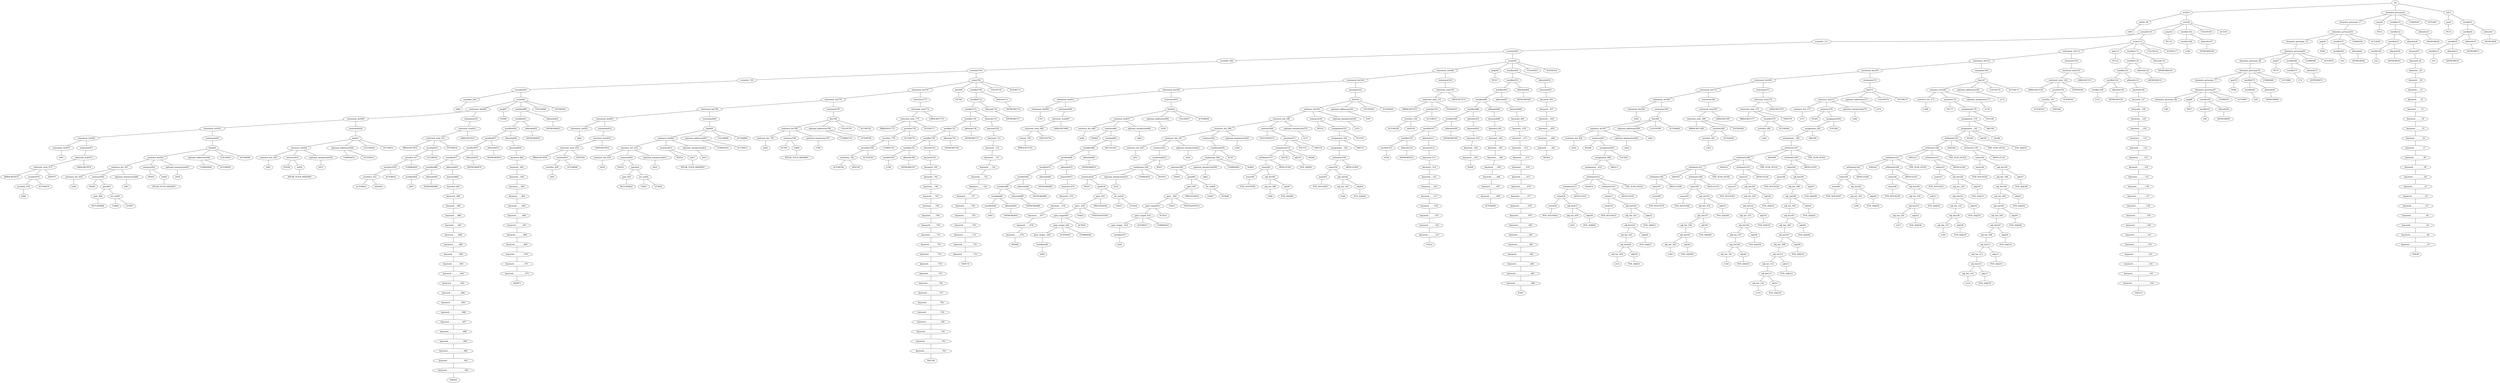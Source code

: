 strict graph {
	S0 -- actlist1
	S0 -- dramatis_personae2
	S0 -- title3

	title3 -- peq4
	title3 -- wordlist5

	wordlist5 -- wordlist6
	wordlist5 -- allwords7

	allwords7 -- ANYWORD8


	wordlist6 -- wordlist9
	wordlist6 -- allwords10

	allwords10 -- ANYWORD11


	wordlist9 -- wordlist12
	wordlist9 -- allwords13

	allwords13 -- ANYWORD14


	wordlist12 -- λ15

	peq4 -- PE16


	dramatis_personae2 -- dramatis_personae_17
	dramatis_personae2 -- peq18
	dramatis_personae2 -- wordlist19
	dramatis_personae2 -- COMMA20
	dramatis_personae2 -- ACTOR21



	wordlist19 -- wordlist22
	wordlist19 -- allwords23

	allwords23 -- ANYWORD24


	wordlist22 -- wordlist25
	wordlist22 -- allwords26

	allwords26 -- keyword27

	keyword27 -- keyword_28

	keyword_28 -- keyword__29

	keyword__29 -- keyword___30

	keyword___30 -- keyword____31

	keyword____31 -- keyword_____32

	keyword_____32 -- keyword______33

	keyword______33 -- keyword_______34

	keyword_______34 -- keyword________35

	keyword________35 -- keyword_________36

	keyword_________36 -- keyword__________37

	keyword__________37 -- keyword___________38

	keyword___________38 -- keyword____________39

	keyword____________39 -- keyword_____________40

	keyword_____________40 -- keyword______________41

	keyword______________41 -- keyword_______________42

	keyword_______________42 -- keyword________________43

	keyword________________43 -- keyword_________________44

	keyword_________________44 -- keyword__________________45

	keyword__________________45 -- keyword___________________46

	keyword___________________46 -- keyword____________________47

	keyword____________________47 -- THE48


	wordlist25 -- wordlist49
	wordlist25 -- allwords50

	allwords50 -- ANYWORD51


	wordlist49 -- λ52

	peq18 -- PE53


	dramatis_personae_17 -- dramatis_personae54

	dramatis_personae54 -- dramatis_personae_55
	dramatis_personae54 -- peq56
	dramatis_personae54 -- wordlist57
	dramatis_personae54 -- COMMA58
	dramatis_personae54 -- ACTOR59



	wordlist57 -- wordlist60
	wordlist57 -- allwords61

	allwords61 -- ANYWORD62


	wordlist60 -- λ63

	peq56 -- PE64


	dramatis_personae_55 -- dramatis_personae65

	dramatis_personae65 -- dramatis_personae_66
	dramatis_personae65 -- peq67
	dramatis_personae65 -- wordlist68
	dramatis_personae65 -- COMMA69
	dramatis_personae65 -- ACTOR70



	wordlist68 -- wordlist71
	wordlist68 -- allwords72

	allwords72 -- ANYWORD73


	wordlist71 -- λ74

	peq67 -- PE75


	dramatis_personae_66 -- dramatis_personae76

	dramatis_personae76 -- dramatis_personae_77
	dramatis_personae76 -- peq78
	dramatis_personae76 -- wordlist79
	dramatis_personae76 -- COMMA80
	dramatis_personae76 -- ACTOR81



	wordlist79 -- wordlist82
	wordlist79 -- allwords83

	allwords83 -- ANYWORD84


	wordlist82 -- λ85

	peq78 -- PE86


	dramatis_personae_77 -- dramatis_personae87

	dramatis_personae87 -- dramatis_personae_88
	dramatis_personae87 -- peq89
	dramatis_personae87 -- wordlist90
	dramatis_personae87 -- COMMA91
	dramatis_personae87 -- ACTOR92



	wordlist90 -- wordlist93
	wordlist90 -- allwords94

	allwords94 -- ANYWORD95


	wordlist93 -- λ96

	peq89 -- PE97


	dramatis_personae_88 -- λ98

	actlist1 -- actlist_99
	actlist1 -- act100

	act100 -- scenelist101
	act100 -- peq102
	act100 -- wordlist103
	act100 -- COLON104
	act100 -- ACT105



	wordlist103 -- wordlist106
	wordlist103 -- allwords107

	allwords107 -- ANYWORD108


	wordlist106 -- λ109

	peq102 -- PE110


	scenelist101 -- scenelist_111
	scenelist101 -- scene112

	scene112 -- statement_list113
	scene112 -- peq114
	scene112 -- wordlist115
	scene112 -- COLON116
	scene112 -- SCENE117



	wordlist115 -- wordlist118
	wordlist115 -- allwords119

	allwords119 -- ANYWORD120


	wordlist118 -- wordlist121
	wordlist118 -- allwords122

	allwords122 -- ANYWORD123


	wordlist121 -- wordlist124
	wordlist121 -- allwords125

	allwords125 -- keyword126

	keyword126 -- keyword_127

	keyword_127 -- keyword__128

	keyword__128 -- keyword___129

	keyword___129 -- keyword____130

	keyword____130 -- keyword_____131

	keyword_____131 -- keyword______132

	keyword______132 -- keyword_______133

	keyword_______133 -- keyword________134

	keyword________134 -- keyword_________135

	keyword_________135 -- keyword__________136

	keyword__________136 -- keyword___________137

	keyword___________137 -- keyword____________138

	keyword____________138 -- keyword_____________139

	keyword_____________139 -- keyword______________140

	keyword______________140 -- keyword_______________141

	keyword_______________141 -- keyword________________142

	keyword________________142 -- keyword_________________143

	keyword_________________143 -- keyword__________________144

	keyword__________________144 -- keyword___________________145

	keyword___________________145 -- keyword____________________146

	keyword____________________146 -- THE147


	wordlist124 -- wordlist148
	wordlist124 -- allwords149

	allwords149 -- ANYWORD150


	wordlist148 -- λ151

	peq114 -- PE152


	statement_list113 -- statement_list153
	statement_list113 -- statement154

	statement154 -- enterexit_stmt155

	enterexit_stmt155 -- enterexit_stmt_156
	enterexit_stmt155 -- LBRACKET157


	enterexit_stmt_156 -- RBRACKET158
	enterexit_stmt_156 -- actorlist159
	enterexit_stmt_156 -- ENTER160


	actorlist159 -- actorlist_161
	actorlist159 -- ACTOR162


	actorlist_161 -- ACTOR163
	actorlist_161 -- AND164




	statement_list153 -- statement_list165
	statement_list153 -- statement166

	statement166 -- line167

	line167 -- sentence_list168
	line167 -- optional_addressee169
	line167 -- COLON170
	line167 -- ACTOR171



	optional_addressee169 -- λ172

	sentence_list168 -- sentence_list_173
	sentence_list168 -- sentence174
	sentence_list168 -- optional_interjection175

	optional_interjection175 -- λ176

	sentence174 -- PE177
	sentence174 -- assignment178

	assignment178 -- assignment_179
	assignment178 -- YOU180


	assignment_179 -- assignment__181
	assignment_179 -- ARE182


	assignment__181 -- arithmetic183
	assignment__181 -- AS184
	assignment__181 -- adj185
	assignment__181 -- AS186


	adj185 -- POS_ADJ187



	arithmetic183 -- arithmetic188
	arithmetic183 -- AND189
	arithmetic183 -- arithmetic190
	arithmetic183 -- THE_SUM_OF191


	arithmetic190 -- value192
	arithmetic190 -- ARTICLE193


	value192 -- noun194
	value192 -- adj_list195

	adj_list195 -- adj_list_196
	adj_list195 -- adj197

	adj197 -- POS_ADJ198


	adj_list_196 -- adj_list199

	adj_list199 -- adj_list_200
	adj_list199 -- adj201

	adj201 -- POS_ADJ202


	adj_list_200 -- adj_list203

	adj_list203 -- adj_list_204
	adj_list203 -- adj205

	adj205 -- POS_ADJ206


	adj_list_204 -- adj_list207

	adj_list207 -- adj_list_208
	adj_list207 -- adj209

	adj209 -- POS_ADJ210


	adj_list_208 -- adj_list211

	adj_list211 -- adj_list_212
	adj_list211 -- adj213

	adj213 -- POS_ADJ214


	adj_list_212 -- adj_list215

	adj_list215 -- adj_list_216
	adj_list215 -- adj217

	adj217 -- POS_ADJ218


	adj_list_216 -- λ219

	noun194 -- POS_NOUN220



	arithmetic188 -- arithmetic221
	arithmetic188 -- AND222
	arithmetic188 -- arithmetic223
	arithmetic188 -- THE_SUM_OF224


	arithmetic223 -- value225
	arithmetic223 -- ARTICLE226


	value225 -- noun227
	value225 -- adj_list228

	adj_list228 -- adj_list_229
	adj_list228 -- adj230

	adj230 -- POS_ADJ231


	adj_list_229 -- adj_list232

	adj_list232 -- adj_list_233
	adj_list232 -- adj234

	adj234 -- POS_ADJ235


	adj_list_233 -- adj_list236

	adj_list236 -- adj_list_237
	adj_list236 -- adj238

	adj238 -- POS_ADJ239


	adj_list_237 -- λ240

	noun227 -- POS_NOUN241



	arithmetic221 -- arithmetic242
	arithmetic221 -- AND243
	arithmetic221 -- arithmetic244
	arithmetic221 -- THE_SUM_OF245


	arithmetic244 -- value246
	arithmetic244 -- ARTICLE247


	value246 -- noun248
	value246 -- adj_list249

	adj_list249 -- adj_list_250
	adj_list249 -- adj251

	adj251 -- POS_ADJ252


	adj_list_250 -- adj_list253

	adj_list253 -- adj_list_254
	adj_list253 -- adj255

	adj255 -- POS_ADJ256


	adj_list_254 -- λ257

	noun248 -- POS_NOUN258



	arithmetic242 -- value259
	arithmetic242 -- ARTICLE260


	value259 -- noun261
	value259 -- adj_list262

	adj_list262 -- adj_list_263
	adj_list262 -- adj264

	adj264 -- POS_ADJ265


	adj_list_263 -- λ266

	noun261 -- POS_NOUN267



	sentence_list_173 -- λ268

	statement_list165 -- statement_list269
	statement_list165 -- statement270

	statement270 -- line271

	line271 -- sentence_list272
	line271 -- optional_addressee273
	line271 -- COLON274
	line271 -- ACTOR275



	optional_addressee273 -- λ276

	sentence_list272 -- sentence_list_277
	sentence_list272 -- sentence278
	sentence_list272 -- optional_interjection279

	optional_interjection279 -- λ280

	sentence278 -- PE281
	sentence278 -- assignment282

	assignment282 -- assignment_283
	assignment282 -- YOU284


	assignment_283 -- assignment__285
	assignment_283 -- ARE286


	assignment__285 -- arithmetic287

	arithmetic287 -- arithmetic288
	arithmetic287 -- AND289
	arithmetic287 -- arithmetic290
	arithmetic287 -- THE_SUM_OF291


	arithmetic290 -- value292
	arithmetic290 -- ARTICLE293


	value292 -- noun294
	value292 -- adj_list295

	adj_list295 -- adj_list_296
	adj_list295 -- adj297

	adj297 -- POS_ADJ298


	adj_list_296 -- adj_list299

	adj_list299 -- adj_list_300
	adj_list299 -- adj301

	adj301 -- POS_ADJ302


	adj_list_300 -- adj_list303

	adj_list303 -- adj_list_304
	adj_list303 -- adj305

	adj305 -- POS_ADJ306


	adj_list_304 -- adj_list307

	adj_list307 -- adj_list_308
	adj_list307 -- adj309

	adj309 -- POS_ADJ310


	adj_list_308 -- adj_list311

	adj_list311 -- adj_list_312
	adj_list311 -- adj313

	adj313 -- POS_ADJ314


	adj_list_312 -- adj_list315

	adj_list315 -- adj_list_316
	adj_list315 -- adj317

	adj317 -- POS_ADJ318


	adj_list_316 -- λ319

	noun294 -- POS_NOUN320



	arithmetic288 -- arithmetic321
	arithmetic288 -- AND322
	arithmetic288 -- arithmetic323
	arithmetic288 -- THE_SUM_OF324


	arithmetic323 -- value325
	arithmetic323 -- ARTICLE326


	value325 -- noun327
	value325 -- adj_list328

	adj_list328 -- adj_list_329
	adj_list328 -- adj330

	adj330 -- POS_ADJ331


	adj_list_329 -- adj_list332

	adj_list332 -- adj_list_333
	adj_list332 -- adj334

	adj334 -- POS_ADJ335


	adj_list_333 -- adj_list336

	adj_list336 -- adj_list_337
	adj_list336 -- adj338

	adj338 -- POS_ADJ339


	adj_list_337 -- adj_list340

	adj_list340 -- adj_list_341
	adj_list340 -- adj342

	adj342 -- POS_ADJ343


	adj_list_341 -- λ344

	noun327 -- POS_NOUN345



	arithmetic321 -- arithmetic346
	arithmetic321 -- AND347
	arithmetic321 -- arithmetic348
	arithmetic321 -- THE_SUM_OF349


	arithmetic348 -- value350
	arithmetic348 -- ARTICLE351


	value350 -- noun352
	value350 -- adj_list353

	adj_list353 -- adj_list_354
	adj_list353 -- adj355

	adj355 -- POS_ADJ356


	adj_list_354 -- adj_list357

	adj_list357 -- adj_list_358
	adj_list357 -- adj359

	adj359 -- POS_ADJ360


	adj_list_358 -- adj_list361

	adj_list361 -- adj_list_362
	adj_list361 -- adj363

	adj363 -- POS_ADJ364


	adj_list_362 -- λ365

	noun352 -- POS_NOUN366



	arithmetic346 -- value367
	arithmetic346 -- ARTICLE368


	value367 -- noun369

	noun369 -- POS_NOUN370



	sentence_list_277 -- λ371

	statement_list269 -- statement_list372
	statement_list269 -- statement373

	statement373 -- enterexit_stmt374

	enterexit_stmt374 -- enterexit_stmt_375
	enterexit_stmt374 -- LBRACKET376


	enterexit_stmt_375 -- RBRACKET377
	enterexit_stmt_375 -- actorlist378
	enterexit_stmt_375 -- EXIT379


	actorlist378 -- actorlist_380
	actorlist378 -- ACTOR381


	actorlist_380 -- λ382


	statement_list372 -- statement_list383
	statement_list372 -- statement384

	statement384 -- enterexit_stmt385

	enterexit_stmt385 -- enterexit_stmt_386
	enterexit_stmt385 -- LBRACKET387


	enterexit_stmt_386 -- RBRACKET388
	enterexit_stmt_386 -- actorlist389
	enterexit_stmt_386 -- ENTER390


	actorlist389 -- actorlist_391
	actorlist389 -- ACTOR392


	actorlist_391 -- λ393


	statement_list383 -- statement_list394
	statement_list383 -- statement395

	statement395 -- line396

	line396 -- sentence_list397
	line396 -- optional_addressee398
	line396 -- COLON399
	line396 -- ACTOR400



	optional_addressee398 -- λ401

	sentence_list397 -- sentence_list_402
	sentence_list397 -- sentence403
	sentence_list397 -- optional_interjection404

	optional_interjection404 -- λ405

	sentence403 -- PE406
	sentence403 -- assignment407

	assignment407 -- assignment_408
	assignment407 -- YOU409


	assignment_408 -- assignment__410
	assignment_408 -- ARE411


	assignment__410 -- arithmetic412

	arithmetic412 -- arithmetic413
	arithmetic412 -- AND414
	arithmetic412 -- arithmetic415
	arithmetic412 -- THE_SUM_OF416


	arithmetic415 -- value417
	arithmetic415 -- ARTICLE418


	value417 -- noun419
	value417 -- adj_list420

	adj_list420 -- adj_list_421
	adj_list420 -- adj422

	adj422 -- POS_ADJ423


	adj_list_421 -- adj_list424

	adj_list424 -- adj_list_425
	adj_list424 -- adj426

	adj426 -- POS_ADJ427


	adj_list_425 -- adj_list428

	adj_list428 -- adj_list_429
	adj_list428 -- adj430

	adj430 -- POS_ADJ431


	adj_list_429 -- λ432

	noun419 -- POS_NOUN433



	arithmetic413 -- value434
	arithmetic413 -- ARTICLE435


	value434 -- noun436
	value434 -- adj_list437

	adj_list437 -- adj_list_438
	adj_list437 -- adj439

	adj439 -- POS_ADJ440


	adj_list_438 -- λ441

	noun436 -- POS_NOUN442



	sentence_list_402 -- λ443

	statement_list394 -- λ444

	scenelist_111 -- scenelist445

	scenelist445 -- scenelist_446
	scenelist445 -- scene447

	scene447 -- statement_list448
	scene447 -- peq449
	scene447 -- wordlist450
	scene447 -- COLON451
	scene447 -- SCENE452



	wordlist450 -- wordlist453
	wordlist450 -- allwords454

	allwords454 -- keyword455

	keyword455 -- keyword_456

	keyword_456 -- keyword__457

	keyword__457 -- keyword___458

	keyword___458 -- keyword____459

	keyword____459 -- keyword_____460

	keyword_____460 -- keyword______461

	keyword______461 -- WE462


	wordlist453 -- wordlist463
	wordlist453 -- allwords464

	allwords464 -- ANYWORD465


	wordlist463 -- wordlist466
	wordlist463 -- allwords467

	allwords467 -- keyword468

	keyword468 -- keyword_469

	keyword_469 -- keyword__470

	keyword__470 -- keyword___471

	keyword___471 -- keyword____472

	keyword____472 -- keyword_____473

	keyword_____473 -- keyword______474

	keyword______474 -- keyword_______475

	keyword_______475 -- keyword________476

	keyword________476 -- keyword_________477

	keyword_________477 -- keyword__________478

	keyword__________478 -- keyword___________479

	keyword___________479 -- keyword____________480

	keyword____________480 -- keyword_____________481

	keyword_____________481 -- keyword______________482

	keyword______________482 -- keyword_______________483

	keyword_______________483 -- keyword________________484

	keyword________________484 -- keyword_________________485

	keyword_________________485 -- keyword__________________486

	keyword__________________486 -- IF487


	wordlist466 -- wordlist488
	wordlist466 -- allwords489

	allwords489 -- keyword490

	keyword490 -- keyword_491

	keyword_491 -- keyword__492

	keyword__492 -- keyword___493

	keyword___493 -- keyword____494

	keyword____494 -- keyword_____495

	keyword_____495 -- keyword______496

	keyword______496 -- keyword_______497

	keyword_______497 -- keyword________498

	keyword________498 -- ACTOR499


	wordlist488 -- wordlist500
	wordlist488 -- allwords501

	allwords501 -- keyword502

	keyword502 -- keyword_503

	keyword_503 -- keyword__504

	keyword__504 -- keyword___505

	keyword___505 -- IS506


	wordlist500 -- wordlist507
	wordlist500 -- allwords508

	allwords508 -- ANYWORD509


	wordlist507 -- wordlist510
	wordlist507 -- allwords511

	allwords511 -- keyword512

	keyword512 -- keyword_513

	keyword_513 -- keyword__514

	keyword__514 -- keyword___515

	keyword___515 -- keyword____516

	keyword____516 -- keyword_____517

	keyword_____517 -- keyword______518

	keyword______518 -- keyword_______519

	keyword_______519 -- keyword________520

	keyword________520 -- keyword_________521

	keyword_________521 -- TO522


	wordlist510 -- wordlist523
	wordlist510 -- allwords524

	allwords524 -- ANYWORD525


	wordlist523 -- λ526

	peq449 -- PE527


	statement_list448 -- statement_list528
	statement_list448 -- statement529

	statement529 -- enterexit_stmt530

	enterexit_stmt530 -- enterexit_stmt_531
	enterexit_stmt530 -- LBRACKET532


	enterexit_stmt_531 -- RBRACKET533
	enterexit_stmt_531 -- actorlist534
	enterexit_stmt_531 -- ENTER535


	actorlist534 -- actorlist_536
	actorlist534 -- ACTOR537


	actorlist_536 -- ACTOR538
	actorlist_536 -- AND539




	statement_list528 -- statement_list540
	statement_list528 -- statement541

	statement541 -- line542

	line542 -- sentence_list543
	line542 -- optional_addressee544
	line542 -- COLON545
	line542 -- ACTOR546



	optional_addressee544 -- λ547

	sentence_list543 -- sentence_list_548
	sentence_list543 -- sentence549
	sentence_list543 -- optional_interjection550

	optional_interjection550 -- λ551

	sentence549 -- PE552
	sentence549 -- assignment553

	assignment553 -- assignment_554
	assignment553 -- YOU555


	assignment_554 -- assignment__556
	assignment_554 -- ARE557


	assignment__556 -- arithmetic558

	arithmetic558 -- value559
	arithmetic558 -- ARTICLE560


	value559 -- noun561
	value559 -- adj_list562

	adj_list562 -- adj_list_563
	adj_list562 -- adj564

	adj564 -- POS_ADJ565


	adj_list_563 -- λ566

	noun561 -- POS_NOUN567



	sentence_list_548 -- sentence_list_568
	sentence_list_548 -- sentence569
	sentence_list_548 -- optional_interjection570

	optional_interjection570 -- λ571

	sentence569 -- QUESTION572
	sentence569 -- question573

	question573 -- comparison574
	question573 -- YOU575
	question573 -- ARE576



	comparison574 -- arithmetic577
	comparison574 -- AS578
	comparison574 -- adj579
	comparison574 -- AS580


	adj579 -- POS_ADJ581



	arithmetic577 -- value582
	arithmetic577 -- ARTICLE583


	value582 -- noun584
	value582 -- adj_list585

	adj_list585 -- adj_list_586
	adj_list585 -- adj587

	adj587 -- POS_ADJ588


	adj_list_586 -- λ589

	noun584 -- POS_NOUN590



	sentence_list_568 -- sentence_list_591
	sentence_list_568 -- sentence592
	sentence_list_568 -- optional_interjection593

	optional_interjection593 -- λ594

	sentence592 -- conditional595

	conditional595 -- conditional_596
	conditional595 -- IF597


	conditional_596 -- sentence598
	conditional_596 -- optional_interjection599
	conditional_596 -- COMMA600
	conditional_596 -- SO601



	optional_interjection599 -- λ602

	sentence598 -- PE603
	sentence598 -- goto604

	goto604 -- goto_605
	goto604 -- let_us606

	let_us606 -- US607
	let_us606 -- LET608



	goto_605 -- goto__609
	goto_605 -- PROCEED610


	goto__609 -- goto_target611
	goto__609 -- TO612
	goto__609 -- POSTHASTE613



	goto_target611 -- goto_target_614
	goto_target611 -- ACT615


	goto_target_614 -- goto_target__616
	goto_target_614 -- SCENE617
	goto_target_614 -- COMMA618



	goto_target__616 -- wordlist619

	wordlist619 -- λ620


	sentence_list_591 -- sentence_list_621
	sentence_list_591 -- sentence622
	sentence_list_591 -- optional_interjection623

	optional_interjection623 -- λ624

	sentence622 -- conditional625

	conditional625 -- conditional_626
	conditional625 -- IF627


	conditional_626 -- sentence628
	conditional_626 -- optional_interjection629
	conditional_626 -- COMMA630
	conditional_626 -- NOT631



	optional_interjection629 -- λ632

	sentence628 -- PE633
	sentence628 -- goto634

	goto634 -- goto_635
	goto634 -- let_us636

	let_us636 -- US637
	let_us636 -- LET638



	goto_635 -- goto__639
	goto_635 -- PROCEED640


	goto__639 -- goto_target641
	goto__639 -- TO642
	goto__639 -- POSTHASTE643



	goto_target641 -- goto_target_644
	goto_target641 -- ACT645


	goto_target_644 -- goto_target__646
	goto_target_644 -- SCENE647
	goto_target_644 -- COMMA648



	goto_target__646 -- wordlist649

	wordlist649 -- λ650


	sentence_list_621 -- λ651

	statement_list540 -- statement_list652
	statement_list540 -- statement653

	statement653 -- line654

	line654 -- sentence_list655
	line654 -- optional_addressee656
	line654 -- COLON657
	line654 -- ACTOR658



	optional_addressee656 -- λ659

	sentence_list655 -- sentence_list_660
	sentence_list655 -- sentence661
	sentence_list655 -- optional_interjection662

	optional_interjection662 -- λ663

	sentence661 -- PE664
	sentence661 -- stackop665

	stackop665 -- wordlist666
	stackop665 -- RECALL667


	wordlist666 -- wordlist668
	wordlist666 -- allwords669

	allwords669 -- ANYWORD670


	wordlist668 -- wordlist671
	wordlist668 -- allwords672

	allwords672 -- keyword673

	keyword673 -- keyword_674

	keyword_674 -- keyword__675

	keyword__675 -- keyword___676

	keyword___676 -- keyword____677

	keyword____677 -- keyword_____678

	keyword_____678 -- keyword______679

	keyword______679 -- WE680


	wordlist671 -- wordlist681
	wordlist671 -- allwords682

	allwords682 -- ANYWORD683


	wordlist681 -- wordlist684
	wordlist681 -- allwords685

	allwords685 -- ANYWORD686


	wordlist684 -- wordlist687
	wordlist684 -- allwords688

	allwords688 -- ANYWORD689


	wordlist687 -- wordlist690
	wordlist687 -- allwords691

	allwords691 -- ANYWORD692


	wordlist690 -- λ693


	sentence_list_660 -- λ694

	statement_list652 -- statement_list695
	statement_list652 -- statement696

	statement696 -- enterexit_stmt697

	enterexit_stmt697 -- enterexit_stmt_698
	enterexit_stmt697 -- LBRACKET699


	enterexit_stmt_698 -- exeunt_700
	enterexit_stmt_698 -- EXEUNT701


	exeunt_700 -- RBRACKET702


	statement_list695 -- λ703

	scenelist_446 -- scenelist704

	scenelist704 -- scenelist_705
	scenelist704 -- scene706

	scene706 -- statement_list707
	scene706 -- peq708
	scene706 -- wordlist709
	scene706 -- COLON710
	scene706 -- SCENE711



	wordlist709 -- wordlist712
	wordlist709 -- allwords713

	allwords713 -- ANYWORD714


	wordlist712 -- wordlist715
	wordlist712 -- allwords716

	allwords716 -- ANYWORD717


	wordlist715 -- wordlist718
	wordlist715 -- allwords719

	allwords719 -- keyword720

	keyword720 -- keyword_721

	keyword_721 -- keyword__722

	keyword__722 -- keyword___723

	keyword___723 -- keyword____724

	keyword____724 -- keyword_____725

	keyword_____725 -- keyword______726

	keyword______726 -- keyword_______727

	keyword_______727 -- keyword________728

	keyword________728 -- keyword_________729

	keyword_________729 -- keyword__________730

	keyword__________730 -- keyword___________731

	keyword___________731 -- keyword____________732

	keyword____________732 -- keyword_____________733

	keyword_____________733 -- AND734


	wordlist718 -- wordlist735
	wordlist718 -- allwords736

	allwords736 -- ANYWORD737


	wordlist735 -- wordlist738
	wordlist735 -- allwords739

	allwords739 -- ANYWORD740


	wordlist738 -- wordlist741
	wordlist738 -- allwords742

	allwords742 -- keyword743

	keyword743 -- keyword_744

	keyword_744 -- keyword__745

	keyword__745 -- keyword___746

	keyword___746 -- keyword____747

	keyword____747 -- keyword_____748

	keyword_____748 -- keyword______749

	keyword______749 -- keyword_______750

	keyword_______750 -- keyword________751

	keyword________751 -- keyword_________752

	keyword_________752 -- keyword__________753

	keyword__________753 -- keyword___________754

	keyword___________754 -- keyword____________755

	keyword____________755 -- keyword_____________756

	keyword_____________756 -- keyword______________757

	keyword______________757 -- keyword_______________758

	keyword_______________758 -- keyword________________759

	keyword________________759 -- keyword_________________760

	keyword_________________760 -- keyword__________________761

	keyword__________________761 -- keyword___________________762

	keyword___________________762 -- keyword____________________763

	keyword____________________763 -- THE764


	wordlist741 -- wordlist765
	wordlist741 -- allwords766

	allwords766 -- ANYWORD767


	wordlist765 -- λ768

	peq708 -- PE769


	statement_list707 -- statement_list770
	statement_list707 -- statement771

	statement771 -- enterexit_stmt772

	enterexit_stmt772 -- enterexit_stmt_773
	enterexit_stmt772 -- LBRACKET774


	enterexit_stmt_773 -- RBRACKET775
	enterexit_stmt_773 -- actorlist776
	enterexit_stmt_773 -- ENTER777


	actorlist776 -- actorlist_778
	actorlist776 -- ACTOR779


	actorlist_778 -- actorlist2780
	actorlist_778 -- COMMA781


	actorlist2780 -- actorlist2_782
	actorlist2780 -- ACTOR783


	actorlist2_782 -- ACTOR784
	actorlist2_782 -- AND785




	statement_list770 -- statement_list786
	statement_list770 -- statement787

	statement787 -- line788

	line788 -- sentence_list789
	line788 -- optional_addressee790
	line788 -- COLON791
	line788 -- ACTOR792



	optional_addressee790 -- COMMA793
	optional_addressee790 -- ACTOR794



	sentence_list789 -- sentence_list_795
	sentence_list789 -- sentence796
	sentence_list789 -- optional_interjection797

	optional_interjection797 -- λ798

	sentence796 -- PE799
	sentence796 -- io800

	io800 -- SPEAK_YOUR_MIND801



	sentence_list_795 -- λ802

	statement_list786 -- statement_list803
	statement_list786 -- statement804

	statement804 -- line805

	line805 -- sentence_list806
	line805 -- optional_addressee807
	line805 -- COLON808
	line805 -- ACTOR809



	optional_addressee807 -- COMMA810
	optional_addressee807 -- ACTOR811



	sentence_list806 -- sentence_list_812
	sentence_list806 -- sentence813
	sentence_list806 -- optional_interjection814

	optional_interjection814 -- λ815

	sentence813 -- PE816
	sentence813 -- io817

	io817 -- SPEAK_YOUR_MIND818



	sentence_list_812 -- sentence_list_819
	sentence_list_812 -- sentence820
	sentence_list_812 -- optional_interjection821

	optional_interjection821 -- λ822

	sentence820 -- PE823
	sentence820 -- goto824

	goto824 -- goto_825
	goto824 -- let_us826

	let_us826 -- US827
	let_us826 -- LET828



	goto_825 -- RETURN829



	sentence_list_819 -- λ830

	statement_list803 -- statement_list831
	statement_list803 -- statement832

	statement832 -- enterexit_stmt833

	enterexit_stmt833 -- enterexit_stmt_834
	enterexit_stmt833 -- LBRACKET835


	enterexit_stmt_834 -- RBRACKET836
	enterexit_stmt_834 -- actorlist837
	enterexit_stmt_834 -- EXIT838


	actorlist837 -- actorlist_839
	actorlist837 -- ACTOR840


	actorlist_839 -- λ841


	statement_list831 -- λ842

	scenelist_705 -- scenelist843

	scenelist843 -- scenelist_844
	scenelist843 -- scene845

	scene845 -- statement_list846
	scene845 -- peq847
	scene845 -- wordlist848
	scene845 -- COLON849
	scene845 -- SCENE850



	wordlist848 -- wordlist851
	wordlist848 -- allwords852

	allwords852 -- ANYWORD853


	wordlist851 -- wordlist854
	wordlist851 -- allwords855

	allwords855 -- ANYWORD856


	wordlist854 -- wordlist857
	wordlist854 -- allwords858

	allwords858 -- keyword859

	keyword859 -- keyword_860

	keyword_860 -- keyword__861

	keyword__861 -- keyword___862

	keyword___862 -- keyword____863

	keyword____863 -- keyword_____864

	keyword_____864 -- keyword______865

	keyword______865 -- keyword_______866

	keyword_______866 -- keyword________867

	keyword________867 -- keyword_________868

	keyword_________868 -- keyword__________869

	keyword__________869 -- keyword___________870

	keyword___________870 -- keyword____________871

	keyword____________871 -- keyword_____________872

	keyword_____________872 -- AND873


	wordlist857 -- wordlist874
	wordlist857 -- allwords875

	allwords875 -- ANYWORD876


	wordlist874 -- wordlist877
	wordlist874 -- allwords878

	allwords878 -- ANYWORD879


	wordlist877 -- wordlist880
	wordlist877 -- allwords881

	allwords881 -- keyword882

	keyword882 -- keyword_883

	keyword_883 -- keyword__884

	keyword__884 -- keyword___885

	keyword___885 -- keyword____886

	keyword____886 -- keyword_____887

	keyword_____887 -- keyword______888

	keyword______888 -- keyword_______889

	keyword_______889 -- keyword________890

	keyword________890 -- keyword_________891

	keyword_________891 -- keyword__________892

	keyword__________892 -- keyword___________893

	keyword___________893 -- keyword____________894

	keyword____________894 -- keyword_____________895

	keyword_____________895 -- keyword______________896

	keyword______________896 -- keyword_______________897

	keyword_______________897 -- keyword________________898

	keyword________________898 -- keyword_________________899

	keyword_________________899 -- keyword__________________900

	keyword__________________900 -- keyword___________________901

	keyword___________________901 -- keyword____________________902

	keyword____________________902 -- THE903


	wordlist880 -- wordlist904
	wordlist880 -- allwords905

	allwords905 -- ANYWORD906


	wordlist904 -- λ907

	peq847 -- PE908


	statement_list846 -- statement_list909
	statement_list846 -- statement910

	statement910 -- enterexit_stmt911

	enterexit_stmt911 -- enterexit_stmt_912
	enterexit_stmt911 -- LBRACKET913


	enterexit_stmt_912 -- RBRACKET914
	enterexit_stmt_912 -- actorlist915
	enterexit_stmt_912 -- ENTER916


	actorlist915 -- actorlist_917
	actorlist915 -- ACTOR918


	actorlist_917 -- actorlist2919
	actorlist_917 -- COMMA920


	actorlist2919 -- actorlist2_921
	actorlist2919 -- ACTOR922


	actorlist2_921 -- ACTOR923
	actorlist2_921 -- AND924




	statement_list909 -- statement_list925
	statement_list909 -- statement926

	statement926 -- line927

	line927 -- sentence_list928
	line927 -- optional_addressee929
	line927 -- COLON930
	line927 -- ACTOR931



	optional_addressee929 -- COMMA932
	optional_addressee929 -- ACTOR933



	sentence_list928 -- sentence_list_934
	sentence_list928 -- sentence935
	sentence_list928 -- optional_interjection936

	optional_interjection936 -- λ937

	sentence935 -- PE938
	sentence935 -- io939

	io939 -- SPEAK_YOUR_MIND940



	sentence_list_934 -- λ941

	statement_list925 -- statement_list942
	statement_list925 -- statement943

	statement943 -- line944

	line944 -- sentence_list945
	line944 -- optional_addressee946
	line944 -- COLON947
	line944 -- ACTOR948



	optional_addressee946 -- COMMA949
	optional_addressee946 -- ACTOR950



	sentence_list945 -- sentence_list_951
	sentence_list945 -- sentence952
	sentence_list945 -- optional_interjection953

	optional_interjection953 -- λ954

	sentence952 -- PE955
	sentence952 -- io956

	io956 -- SPEAK_YOUR_MIND957



	sentence_list_951 -- sentence_list_958
	sentence_list_951 -- sentence959
	sentence_list_951 -- optional_interjection960

	optional_interjection960 -- λ961

	sentence959 -- PE962
	sentence959 -- goto963

	goto963 -- goto_964
	goto963 -- let_us965

	let_us965 -- US966
	let_us965 -- LET967



	goto_964 -- RETURN968



	sentence_list_958 -- λ969

	statement_list942 -- statement_list970
	statement_list942 -- statement971

	statement971 -- enterexit_stmt972

	enterexit_stmt972 -- enterexit_stmt_973
	enterexit_stmt972 -- LBRACKET974


	enterexit_stmt_973 -- RBRACKET975
	enterexit_stmt_973 -- actorlist976
	enterexit_stmt_973 -- EXIT977


	actorlist976 -- actorlist_978
	actorlist976 -- ACTOR979


	actorlist_978 -- λ980


	statement_list970 -- λ981

	scenelist_844 -- λ982

	actlist_99 -- λ983


}